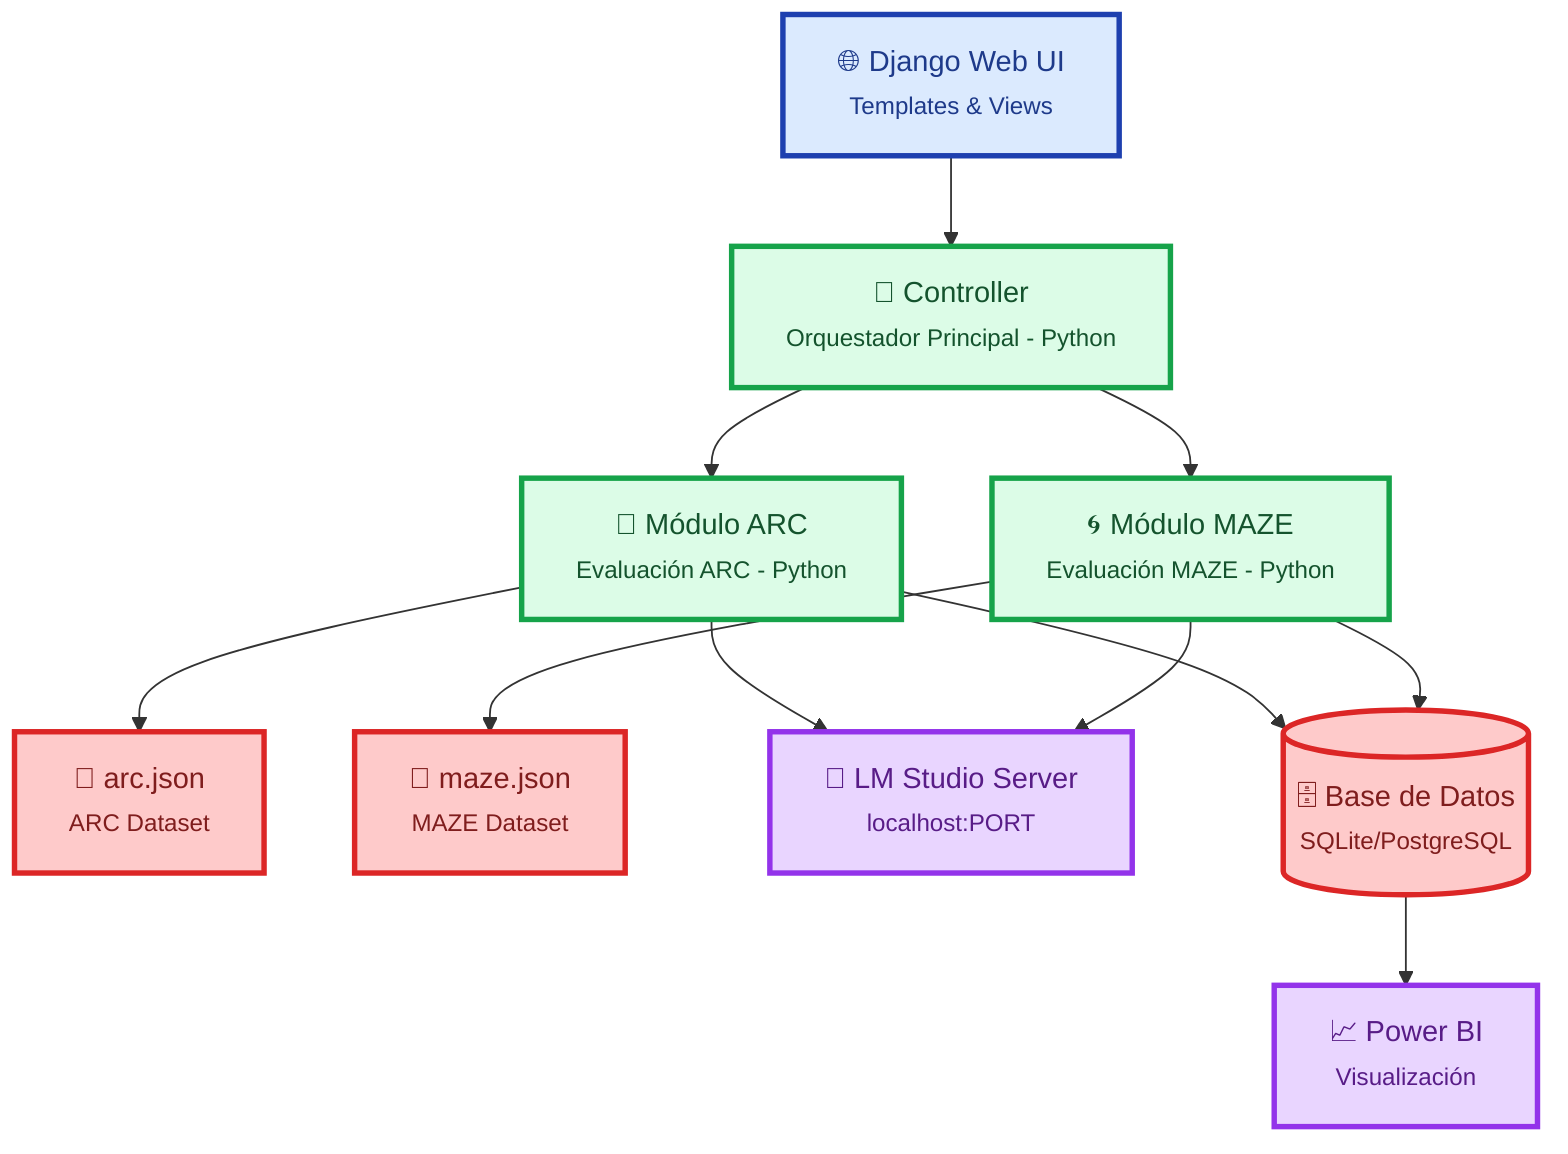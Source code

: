 graph TB
  classDef presentation fill:#dbeafe,stroke:#1e40af,color:#1e3a8a,stroke-width:3px
  classDef core fill:#dcfce7,stroke:#16a34a,color:#14532d,stroke-width:3px
  classDef data fill:#fef3c7,stroke:#d97706,color:#78350f,stroke-width:3px
  classDef external fill:#e9d5ff,stroke:#9333ea,color:#581c87,stroke-width:3px
  classDef storage fill:#fecaca,stroke:#dc2626,color:#7f1d1d,stroke-width:3px

  UI["🌐 Django Web UI<br/><small>Templates & Views</small>"]:::presentation

  CONTROLLER["🎯 Controller<br/><small>Orquestador Principal - Python</small>"]:::core
  
  ARC_MOD["🧩 Módulo ARC<br/><small>Evaluación ARC - Python</small>"]:::core
  MAZE_MOD["🌀 Módulo MAZE<br/><small>Evaluación MAZE - Python</small>"]:::core

  JSON_ARC["📄 arc.json<br/><small>ARC Dataset</small>"]:::storage
  JSON_MAZE["📄 maze.json<br/><small>MAZE Dataset</small>"]:::storage

  LM_STUDIO["🤖 LM Studio Server<br/><small>localhost:PORT</small>"]:::external
  
  DB[("🗄️ Base de Datos<br/><small>SQLite/PostgreSQL</small>")]:::storage
  
  POWERBI["📈 Power BI<br/><small>Visualización</small>"]:::external

  UI --> CONTROLLER
  
  CONTROLLER --> ARC_MOD
  CONTROLLER --> MAZE_MOD
  
  ARC_MOD --> JSON_ARC
  MAZE_MOD --> JSON_MAZE
  
  ARC_MOD --> LM_STUDIO
  MAZE_MOD --> LM_STUDIO
  
  ARC_MOD --> DB
  MAZE_MOD --> DB
  
  DB --> POWERBI